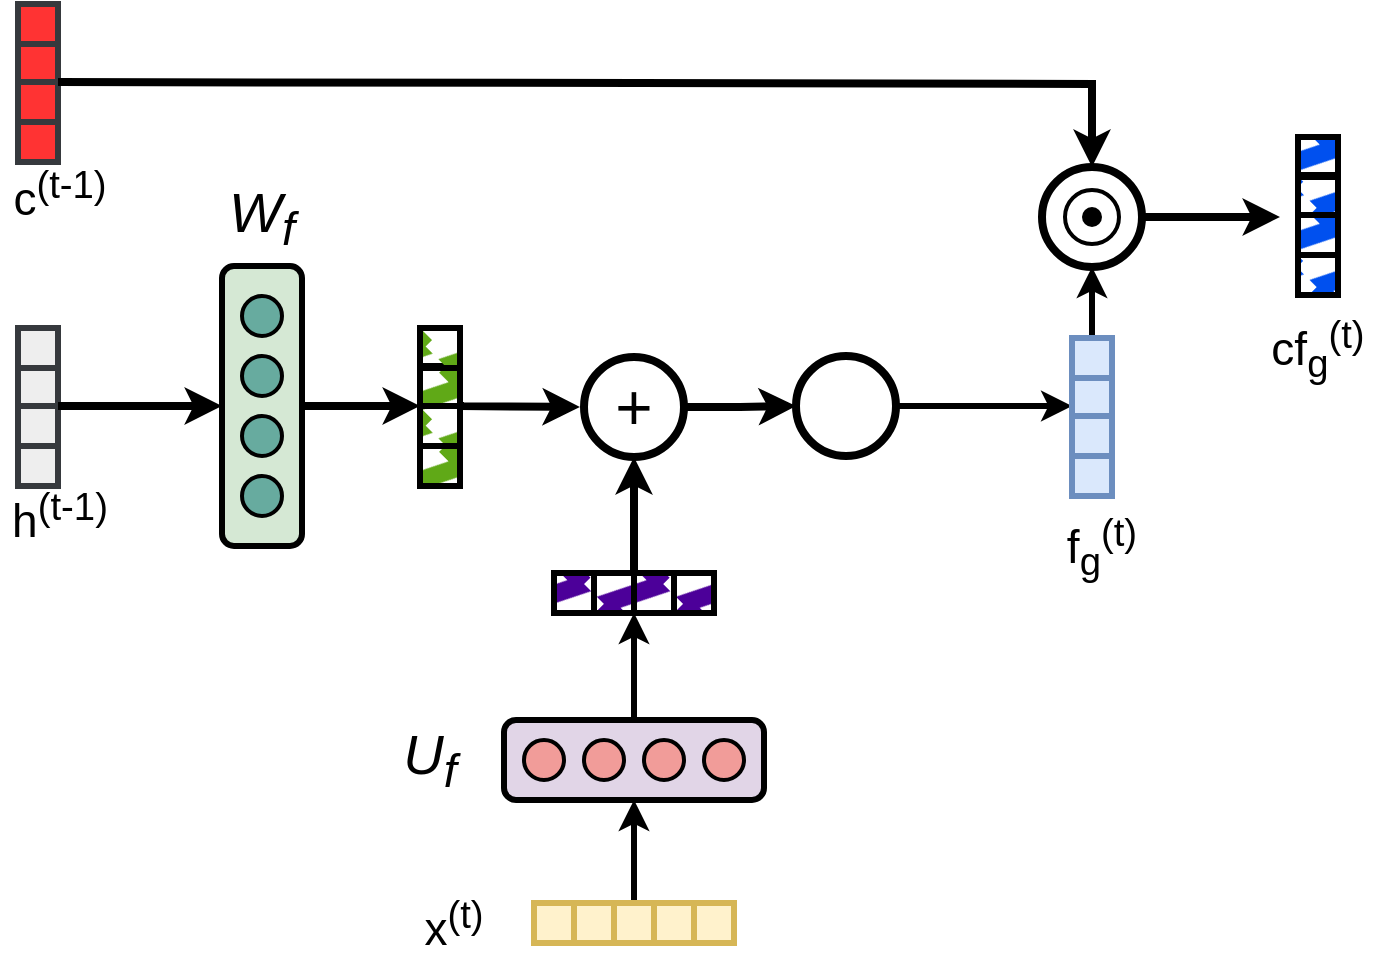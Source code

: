 <mxfile version="24.2.1" type="github">
  <diagram name="Page-1" id="a8kEsTPP4QLb0yRiyc_C">
    <mxGraphModel dx="91" dy="1647" grid="1" gridSize="10" guides="1" tooltips="1" connect="1" arrows="1" fold="1" page="1" pageScale="1" pageWidth="850" pageHeight="1100" math="0" shadow="0">
      <root>
        <mxCell id="0" />
        <mxCell id="1" parent="0" />
        <mxCell id="FjbWnof5uf_0pUXJCAU5-110" style="edgeStyle=orthogonalEdgeStyle;rounded=0;orthogonalLoop=1;jettySize=auto;html=1;exitX=0.5;exitY=0;exitDx=0;exitDy=0;entryX=0;entryY=1;entryDx=0;entryDy=0;strokeWidth=4;" edge="1" parent="1" source="FjbWnof5uf_0pUXJCAU5-7" target="FjbWnof5uf_0pUXJCAU5-38">
          <mxGeometry relative="1" as="geometry">
            <Array as="points">
              <mxPoint x="1050" y="171" />
              <mxPoint x="1050" y="171" />
            </Array>
          </mxGeometry>
        </mxCell>
        <mxCell id="FjbWnof5uf_0pUXJCAU5-7" value="" style="rounded=1;whiteSpace=wrap;html=1;fontSize=12;glass=0;strokeWidth=3;shadow=0;rotation=90;fillColor=#d5e8d4;strokeColor=#000000;" vertex="1" parent="1">
          <mxGeometry x="921" y="151" width="140" height="40" as="geometry" />
        </mxCell>
        <mxCell id="FjbWnof5uf_0pUXJCAU5-8" value="" style="ellipse;whiteSpace=wrap;html=1;aspect=fixed;strokeWidth=2;fillColor=#67AB9F;strokeColor=#000000;" vertex="1" parent="1">
          <mxGeometry x="981" y="116" width="20" height="20" as="geometry" />
        </mxCell>
        <mxCell id="FjbWnof5uf_0pUXJCAU5-9" value="" style="ellipse;whiteSpace=wrap;html=1;aspect=fixed;strokeWidth=2;fillColor=#67AB9F;strokeColor=#000000;" vertex="1" parent="1">
          <mxGeometry x="981" y="146" width="20" height="20" as="geometry" />
        </mxCell>
        <mxCell id="FjbWnof5uf_0pUXJCAU5-10" value="" style="ellipse;whiteSpace=wrap;html=1;aspect=fixed;strokeWidth=2;fillColor=#67AB9F;strokeColor=#000000;" vertex="1" parent="1">
          <mxGeometry x="981" y="176" width="20" height="20" as="geometry" />
        </mxCell>
        <mxCell id="FjbWnof5uf_0pUXJCAU5-11" value="" style="ellipse;whiteSpace=wrap;html=1;aspect=fixed;strokeWidth=2;fillColor=#67AB9F;strokeColor=#000000;" vertex="1" parent="1">
          <mxGeometry x="981" y="206" width="20" height="20" as="geometry" />
        </mxCell>
        <mxCell id="FjbWnof5uf_0pUXJCAU5-12" value="x&lt;sup&gt;(t)&lt;/sup&gt;" style="text;html=1;align=center;verticalAlign=middle;whiteSpace=wrap;rounded=0;fontSize=23;strokeWidth=4;" vertex="1" parent="1">
          <mxGeometry x="1057" y="414.5" width="60" height="30" as="geometry" />
        </mxCell>
        <mxCell id="FjbWnof5uf_0pUXJCAU5-13" value="U&lt;sub&gt;f&lt;/sub&gt;" style="text;html=1;align=center;verticalAlign=middle;whiteSpace=wrap;rounded=0;fontSize=28;fontStyle=2" vertex="1" parent="1">
          <mxGeometry x="1045" y="332.5" width="60" height="30" as="geometry" />
        </mxCell>
        <mxCell id="FjbWnof5uf_0pUXJCAU5-14" value="" style="rounded=0;whiteSpace=wrap;html=1;strokeWidth=3;fillColor=#fff2cc;strokeColor=#d6b656;" vertex="1" parent="1">
          <mxGeometry x="1127" y="419.5" width="20" height="20" as="geometry" />
        </mxCell>
        <mxCell id="FjbWnof5uf_0pUXJCAU5-15" value="" style="rounded=0;whiteSpace=wrap;html=1;strokeWidth=3;fillColor=#fff2cc;strokeColor=#d6b656;" vertex="1" parent="1">
          <mxGeometry x="1147" y="419.5" width="20" height="20" as="geometry" />
        </mxCell>
        <mxCell id="FjbWnof5uf_0pUXJCAU5-105" style="edgeStyle=orthogonalEdgeStyle;rounded=0;orthogonalLoop=1;jettySize=auto;html=1;exitX=0.5;exitY=0;exitDx=0;exitDy=0;entryX=0.5;entryY=1;entryDx=0;entryDy=0;strokeWidth=3;" edge="1" parent="1" source="FjbWnof5uf_0pUXJCAU5-16" target="FjbWnof5uf_0pUXJCAU5-99">
          <mxGeometry relative="1" as="geometry" />
        </mxCell>
        <mxCell id="FjbWnof5uf_0pUXJCAU5-16" value="" style="rounded=0;whiteSpace=wrap;html=1;strokeWidth=3;fillColor=#fff2cc;strokeColor=#d6b656;" vertex="1" parent="1">
          <mxGeometry x="1167" y="419.5" width="20" height="20" as="geometry" />
        </mxCell>
        <mxCell id="FjbWnof5uf_0pUXJCAU5-17" value="" style="rounded=0;whiteSpace=wrap;html=1;strokeWidth=3;fillColor=#fff2cc;strokeColor=#d6b656;" vertex="1" parent="1">
          <mxGeometry x="1187" y="419.5" width="20" height="20" as="geometry" />
        </mxCell>
        <mxCell id="FjbWnof5uf_0pUXJCAU5-18" value="" style="rounded=0;whiteSpace=wrap;html=1;strokeWidth=3;fillColor=#4C0099;strokeColor=#000000;fillStyle=zigzag-line;" vertex="1" parent="1">
          <mxGeometry x="1137" y="254.5" width="20" height="20" as="geometry" />
        </mxCell>
        <mxCell id="FjbWnof5uf_0pUXJCAU5-19" value="" style="rounded=0;whiteSpace=wrap;html=1;strokeWidth=3;fillColor=#4C0099;strokeColor=#000000;fillStyle=zigzag-line;" vertex="1" parent="1">
          <mxGeometry x="1157" y="254.5" width="20" height="20" as="geometry" />
        </mxCell>
        <mxCell id="FjbWnof5uf_0pUXJCAU5-20" value="" style="rounded=0;whiteSpace=wrap;html=1;strokeWidth=3;fillColor=#4C0099;strokeColor=#000000;fillStyle=zigzag-line;" vertex="1" parent="1">
          <mxGeometry x="1177" y="254.5" width="20" height="20" as="geometry" />
        </mxCell>
        <mxCell id="FjbWnof5uf_0pUXJCAU5-21" value="" style="rounded=0;whiteSpace=wrap;html=1;strokeWidth=3;fillColor=#4C0099;strokeColor=#000000;fillStyle=zigzag-line;" vertex="1" parent="1">
          <mxGeometry x="1197" y="254.5" width="20" height="20" as="geometry" />
        </mxCell>
        <mxCell id="FjbWnof5uf_0pUXJCAU5-22" style="edgeStyle=orthogonalEdgeStyle;rounded=0;orthogonalLoop=1;jettySize=auto;html=1;exitX=1;exitY=0.5;exitDx=0;exitDy=0;entryX=0;entryY=0.5;entryDx=0;entryDy=0;strokeWidth=4;" edge="1" parent="1" source="FjbWnof5uf_0pUXJCAU5-23" target="FjbWnof5uf_0pUXJCAU5-25">
          <mxGeometry relative="1" as="geometry" />
        </mxCell>
        <mxCell id="FjbWnof5uf_0pUXJCAU5-23" value="+" style="ellipse;whiteSpace=wrap;html=1;aspect=fixed;fontSize=32;strokeWidth=4;" vertex="1" parent="1">
          <mxGeometry x="1152" y="146.5" width="50" height="50" as="geometry" />
        </mxCell>
        <mxCell id="FjbWnof5uf_0pUXJCAU5-24" style="edgeStyle=orthogonalEdgeStyle;rounded=0;orthogonalLoop=1;jettySize=auto;html=1;exitX=1;exitY=0;exitDx=0;exitDy=0;entryX=0.5;entryY=1;entryDx=0;entryDy=0;strokeWidth=4;" edge="1" parent="1" source="FjbWnof5uf_0pUXJCAU5-19" target="FjbWnof5uf_0pUXJCAU5-23">
          <mxGeometry relative="1" as="geometry" />
        </mxCell>
        <mxCell id="FjbWnof5uf_0pUXJCAU5-96" style="edgeStyle=orthogonalEdgeStyle;rounded=0;orthogonalLoop=1;jettySize=auto;html=1;exitX=1;exitY=0.5;exitDx=0;exitDy=0;entryX=0;entryY=0.75;entryDx=0;entryDy=0;strokeWidth=3;" edge="1" parent="1" source="FjbWnof5uf_0pUXJCAU5-25" target="FjbWnof5uf_0pUXJCAU5-94">
          <mxGeometry relative="1" as="geometry" />
        </mxCell>
        <mxCell id="FjbWnof5uf_0pUXJCAU5-25" value="" style="ellipse;whiteSpace=wrap;html=1;aspect=fixed;fontSize=32;strokeWidth=4;" vertex="1" parent="1">
          <mxGeometry x="1258" y="146" width="50" height="50" as="geometry" />
        </mxCell>
        <mxCell id="FjbWnof5uf_0pUXJCAU5-27" value="f&lt;sub&gt;g&lt;/sub&gt;&lt;sup&gt;(t)&lt;/sup&gt;" style="text;html=1;align=center;verticalAlign=middle;whiteSpace=wrap;rounded=0;fontSize=23;strokeWidth=4;" vertex="1" parent="1">
          <mxGeometry x="1381" y="226" width="60" height="30" as="geometry" />
        </mxCell>
        <mxCell id="FjbWnof5uf_0pUXJCAU5-28" value="W&lt;sub&gt;f&lt;/sub&gt;" style="text;html=1;align=center;verticalAlign=middle;whiteSpace=wrap;rounded=0;fontSize=28;fontStyle=2" vertex="1" parent="1">
          <mxGeometry x="961" y="61.5" width="60" height="30" as="geometry" />
        </mxCell>
        <mxCell id="FjbWnof5uf_0pUXJCAU5-29" value="h&lt;sup&gt;(t-1)&lt;/sup&gt;" style="text;html=1;align=center;verticalAlign=middle;whiteSpace=wrap;rounded=0;fontSize=23;strokeWidth=4;" vertex="1" parent="1">
          <mxGeometry x="860" y="211" width="60" height="30" as="geometry" />
        </mxCell>
        <mxCell id="FjbWnof5uf_0pUXJCAU5-30" value="" style="rounded=0;whiteSpace=wrap;html=1;strokeWidth=3;fillColor=#eeeeee;strokeColor=#36393d;" vertex="1" parent="1">
          <mxGeometry x="869" y="191" width="20" height="20" as="geometry" />
        </mxCell>
        <mxCell id="FjbWnof5uf_0pUXJCAU5-31" value="" style="rounded=0;whiteSpace=wrap;html=1;strokeWidth=3;fillColor=#eeeeee;strokeColor=#36393d;" vertex="1" parent="1">
          <mxGeometry x="869" y="171" width="20" height="20" as="geometry" />
        </mxCell>
        <mxCell id="FjbWnof5uf_0pUXJCAU5-32" value="" style="rounded=0;whiteSpace=wrap;html=1;strokeWidth=3;fillColor=#eeeeee;strokeColor=#36393d;" vertex="1" parent="1">
          <mxGeometry x="869" y="151" width="20" height="20" as="geometry" />
        </mxCell>
        <mxCell id="FjbWnof5uf_0pUXJCAU5-33" value="" style="rounded=0;whiteSpace=wrap;html=1;strokeWidth=3;fillColor=#eeeeee;strokeColor=#36393d;" vertex="1" parent="1">
          <mxGeometry x="869" y="132" width="20" height="20" as="geometry" />
        </mxCell>
        <mxCell id="FjbWnof5uf_0pUXJCAU5-35" value="" style="rounded=0;whiteSpace=wrap;html=1;strokeWidth=3;fillColor=#60a917;strokeColor=#000000;fillStyle=zigzag-line;fontColor=#ffffff;" vertex="1" parent="1">
          <mxGeometry x="1070" y="191" width="20" height="20" as="geometry" />
        </mxCell>
        <mxCell id="FjbWnof5uf_0pUXJCAU5-36" value="" style="rounded=0;whiteSpace=wrap;html=1;strokeWidth=3;fillColor=#60a917;strokeColor=#000000;fillStyle=zigzag-line;fontColor=#ffffff;" vertex="1" parent="1">
          <mxGeometry x="1070" y="171" width="20" height="20" as="geometry" />
        </mxCell>
        <mxCell id="FjbWnof5uf_0pUXJCAU5-37" style="edgeStyle=orthogonalEdgeStyle;rounded=0;orthogonalLoop=1;jettySize=auto;html=1;exitX=1;exitY=1;exitDx=0;exitDy=0;strokeWidth=4;" edge="1" parent="1">
          <mxGeometry relative="1" as="geometry">
            <Array as="points">
              <mxPoint x="1089.97" y="171" />
              <mxPoint x="1089.97" y="171" />
            </Array>
            <mxPoint x="1149.97" y="171.5" as="targetPoint" />
            <mxPoint x="1091.97" y="171" as="sourcePoint" />
          </mxGeometry>
        </mxCell>
        <mxCell id="FjbWnof5uf_0pUXJCAU5-38" value="" style="rounded=0;whiteSpace=wrap;html=1;strokeWidth=3;fillColor=#60a917;strokeColor=#000000;fillStyle=zigzag-line;fontColor=#ffffff;" vertex="1" parent="1">
          <mxGeometry x="1070" y="151" width="20" height="20" as="geometry" />
        </mxCell>
        <mxCell id="FjbWnof5uf_0pUXJCAU5-39" value="" style="rounded=0;whiteSpace=wrap;html=1;strokeWidth=3;fillColor=#60a917;strokeColor=#000000;fillStyle=zigzag-line;fontColor=#ffffff;" vertex="1" parent="1">
          <mxGeometry x="1070" y="132" width="20" height="20" as="geometry" />
        </mxCell>
        <mxCell id="FjbWnof5uf_0pUXJCAU5-55" value="" style="endArrow=classic;html=1;rounded=0;exitX=1;exitY=1;exitDx=0;exitDy=0;strokeWidth=4;entryX=0.5;entryY=1;entryDx=0;entryDy=0;" edge="1" parent="1" source="FjbWnof5uf_0pUXJCAU5-32" target="FjbWnof5uf_0pUXJCAU5-7">
          <mxGeometry width="50" height="50" relative="1" as="geometry">
            <mxPoint x="1190" y="295.5" as="sourcePoint" />
            <mxPoint x="940" y="171.5" as="targetPoint" />
          </mxGeometry>
        </mxCell>
        <mxCell id="FjbWnof5uf_0pUXJCAU5-72" value="" style="rounded=0;whiteSpace=wrap;html=1;strokeWidth=3;fillColor=#FF3333;strokeColor=#36393d;" vertex="1" parent="1">
          <mxGeometry x="869" y="29" width="20" height="20" as="geometry" />
        </mxCell>
        <mxCell id="FjbWnof5uf_0pUXJCAU5-73" value="" style="rounded=0;whiteSpace=wrap;html=1;strokeWidth=3;fillColor=#FF3333;strokeColor=#36393d;" vertex="1" parent="1">
          <mxGeometry x="869" y="9" width="20" height="20" as="geometry" />
        </mxCell>
        <mxCell id="FjbWnof5uf_0pUXJCAU5-74" value="" style="rounded=0;whiteSpace=wrap;html=1;strokeWidth=3;fillColor=#FF3333;strokeColor=#36393d;" vertex="1" parent="1">
          <mxGeometry x="869" y="-11" width="20" height="20" as="geometry" />
        </mxCell>
        <mxCell id="FjbWnof5uf_0pUXJCAU5-85" style="edgeStyle=orthogonalEdgeStyle;rounded=0;orthogonalLoop=1;jettySize=auto;html=1;exitX=1;exitY=0.5;exitDx=0;exitDy=0;strokeWidth=4;" edge="1" parent="1" source="FjbWnof5uf_0pUXJCAU5-79">
          <mxGeometry relative="1" as="geometry">
            <mxPoint x="1500" y="76.448" as="targetPoint" />
          </mxGeometry>
        </mxCell>
        <mxCell id="FjbWnof5uf_0pUXJCAU5-79" value="" style="ellipse;whiteSpace=wrap;html=1;aspect=fixed;fontSize=32;strokeWidth=4;" vertex="1" parent="1">
          <mxGeometry x="1381" y="51.5" width="50" height="50" as="geometry" />
        </mxCell>
        <mxCell id="FjbWnof5uf_0pUXJCAU5-75" value="" style="rounded=0;whiteSpace=wrap;html=1;strokeWidth=3;fillColor=#FF3333;strokeColor=#36393d;" vertex="1" parent="1">
          <mxGeometry x="869" y="-30" width="20" height="20" as="geometry" />
        </mxCell>
        <mxCell id="FjbWnof5uf_0pUXJCAU5-77" value="" style="endArrow=classic;html=1;rounded=0;exitX=1;exitY=1;exitDx=0;exitDy=0;entryX=0.5;entryY=0;entryDx=0;entryDy=0;strokeWidth=4;" edge="1" parent="1" source="FjbWnof5uf_0pUXJCAU5-74" target="FjbWnof5uf_0pUXJCAU5-79">
          <mxGeometry width="50" height="50" relative="1" as="geometry">
            <mxPoint x="1090" y="150" as="sourcePoint" />
            <mxPoint x="1350" y="10" as="targetPoint" />
            <Array as="points">
              <mxPoint x="1406" y="10" />
            </Array>
          </mxGeometry>
        </mxCell>
        <mxCell id="FjbWnof5uf_0pUXJCAU5-78" value="c&lt;sup&gt;(t-1)&lt;/sup&gt;" style="text;html=1;align=center;verticalAlign=middle;whiteSpace=wrap;rounded=0;fontSize=23;strokeWidth=4;" vertex="1" parent="1">
          <mxGeometry x="860" y="50" width="60" height="30" as="geometry" />
        </mxCell>
        <mxCell id="FjbWnof5uf_0pUXJCAU5-83" value="" style="ellipse;whiteSpace=wrap;html=1;aspect=fixed;strokeWidth=2;" vertex="1" parent="1">
          <mxGeometry x="1392.5" y="63" width="27" height="27" as="geometry" />
        </mxCell>
        <mxCell id="FjbWnof5uf_0pUXJCAU5-81" value="" style="shape=waypoint;sketch=0;fillStyle=solid;size=6;pointerEvents=1;points=[];fillColor=none;resizable=0;rotatable=0;perimeter=centerPerimeter;snapToPoint=1;strokeWidth=3;" vertex="1" parent="1">
          <mxGeometry x="1396" y="66.5" width="20" height="20" as="geometry" />
        </mxCell>
        <mxCell id="FjbWnof5uf_0pUXJCAU5-86" value="" style="rounded=0;whiteSpace=wrap;html=1;strokeWidth=3;fillColor=#0050ef;strokeColor=#000000;fillStyle=zigzag-line;fontColor=#ffffff;" vertex="1" parent="1">
          <mxGeometry x="1509" y="95.5" width="20" height="20" as="geometry" />
        </mxCell>
        <mxCell id="FjbWnof5uf_0pUXJCAU5-87" value="" style="rounded=0;whiteSpace=wrap;html=1;strokeWidth=3;fillColor=#0050ef;strokeColor=#000000;fillStyle=zigzag-line;fontColor=#ffffff;" vertex="1" parent="1">
          <mxGeometry x="1509" y="75.5" width="20" height="20" as="geometry" />
        </mxCell>
        <mxCell id="FjbWnof5uf_0pUXJCAU5-88" value="" style="rounded=0;whiteSpace=wrap;html=1;strokeWidth=3;fillColor=#0050ef;strokeColor=#000000;fillStyle=zigzag-line;fontColor=#ffffff;" vertex="1" parent="1">
          <mxGeometry x="1509" y="55.5" width="20" height="20" as="geometry" />
        </mxCell>
        <mxCell id="FjbWnof5uf_0pUXJCAU5-89" value="" style="rounded=0;whiteSpace=wrap;html=1;strokeWidth=3;fillColor=#0050ef;strokeColor=#000000;fillStyle=zigzag-line;fontColor=#ffffff;" vertex="1" parent="1">
          <mxGeometry x="1509" y="36.5" width="20" height="20" as="geometry" />
        </mxCell>
        <mxCell id="FjbWnof5uf_0pUXJCAU5-92" value="" style="rounded=0;whiteSpace=wrap;html=1;strokeWidth=3;fillColor=#dae8fc;strokeColor=#6c8ebf;" vertex="1" parent="1">
          <mxGeometry x="1396" y="196" width="20" height="20" as="geometry" />
        </mxCell>
        <mxCell id="FjbWnof5uf_0pUXJCAU5-93" value="" style="rounded=0;whiteSpace=wrap;html=1;strokeWidth=3;fillColor=#dae8fc;strokeColor=#6c8ebf;" vertex="1" parent="1">
          <mxGeometry x="1396" y="176" width="20" height="20" as="geometry" />
        </mxCell>
        <mxCell id="FjbWnof5uf_0pUXJCAU5-94" value="" style="rounded=0;whiteSpace=wrap;html=1;strokeWidth=3;fillColor=#dae8fc;strokeColor=#6c8ebf;" vertex="1" parent="1">
          <mxGeometry x="1396" y="156" width="20" height="20" as="geometry" />
        </mxCell>
        <mxCell id="FjbWnof5uf_0pUXJCAU5-97" style="edgeStyle=orthogonalEdgeStyle;rounded=0;orthogonalLoop=1;jettySize=auto;html=1;entryX=0.5;entryY=1;entryDx=0;entryDy=0;strokeWidth=3;" edge="1" parent="1" source="FjbWnof5uf_0pUXJCAU5-95" target="FjbWnof5uf_0pUXJCAU5-79">
          <mxGeometry relative="1" as="geometry" />
        </mxCell>
        <mxCell id="FjbWnof5uf_0pUXJCAU5-95" value="" style="rounded=0;whiteSpace=wrap;html=1;strokeWidth=3;fillColor=#dae8fc;strokeColor=#6c8ebf;" vertex="1" parent="1">
          <mxGeometry x="1396" y="137" width="20" height="20" as="geometry" />
        </mxCell>
        <mxCell id="FjbWnof5uf_0pUXJCAU5-98" value="cf&lt;sub&gt;g&lt;/sub&gt;&lt;sup&gt;(t)&lt;/sup&gt;" style="text;html=1;align=center;verticalAlign=middle;whiteSpace=wrap;rounded=0;fontSize=23;strokeWidth=4;" vertex="1" parent="1">
          <mxGeometry x="1489" y="127" width="60" height="30" as="geometry" />
        </mxCell>
        <mxCell id="FjbWnof5uf_0pUXJCAU5-106" style="edgeStyle=orthogonalEdgeStyle;rounded=0;orthogonalLoop=1;jettySize=auto;html=1;exitX=0.5;exitY=0;exitDx=0;exitDy=0;entryX=0;entryY=1;entryDx=0;entryDy=0;strokeWidth=3;" edge="1" parent="1" source="FjbWnof5uf_0pUXJCAU5-99" target="FjbWnof5uf_0pUXJCAU5-20">
          <mxGeometry relative="1" as="geometry" />
        </mxCell>
        <mxCell id="FjbWnof5uf_0pUXJCAU5-99" value="" style="rounded=1;whiteSpace=wrap;html=1;fontSize=12;glass=0;strokeWidth=3;shadow=0;fillColor=#e1d5e7;strokeColor=#000000;" vertex="1" parent="1">
          <mxGeometry x="1112" y="328" width="130" height="40" as="geometry" />
        </mxCell>
        <mxCell id="FjbWnof5uf_0pUXJCAU5-100" value="" style="ellipse;whiteSpace=wrap;html=1;aspect=fixed;strokeWidth=2;fillColor=#F19C99;strokeColor=#000000;" vertex="1" parent="1">
          <mxGeometry x="1122" y="338" width="20" height="20" as="geometry" />
        </mxCell>
        <mxCell id="FjbWnof5uf_0pUXJCAU5-101" value="" style="ellipse;whiteSpace=wrap;html=1;aspect=fixed;strokeWidth=2;fillColor=#F19C99;strokeColor=#000000;" vertex="1" parent="1">
          <mxGeometry x="1152" y="338" width="20" height="20" as="geometry" />
        </mxCell>
        <mxCell id="FjbWnof5uf_0pUXJCAU5-102" value="" style="ellipse;whiteSpace=wrap;html=1;aspect=fixed;strokeWidth=2;fillColor=#F19C99;strokeColor=#000000;" vertex="1" parent="1">
          <mxGeometry x="1182" y="338" width="20" height="20" as="geometry" />
        </mxCell>
        <mxCell id="FjbWnof5uf_0pUXJCAU5-103" value="" style="ellipse;whiteSpace=wrap;html=1;aspect=fixed;strokeWidth=2;fillColor=#F19C99;strokeColor=#000000;" vertex="1" parent="1">
          <mxGeometry x="1212" y="338" width="20" height="20" as="geometry" />
        </mxCell>
        <mxCell id="FjbWnof5uf_0pUXJCAU5-104" value="" style="rounded=0;whiteSpace=wrap;html=1;strokeWidth=3;fillColor=#fff2cc;strokeColor=#d6b656;" vertex="1" parent="1">
          <mxGeometry x="1207" y="419.5" width="20" height="20" as="geometry" />
        </mxCell>
      </root>
    </mxGraphModel>
  </diagram>
</mxfile>
